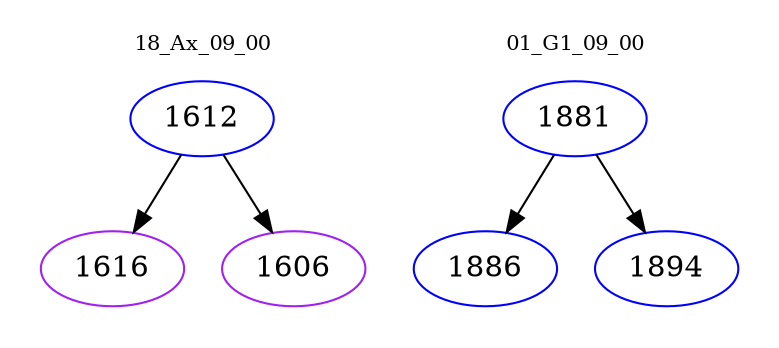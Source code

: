 digraph{
subgraph cluster_0 {
color = white
label = "18_Ax_09_00";
fontsize=10;
T0_1612 [label="1612", color="blue"]
T0_1612 -> T0_1616 [color="black"]
T0_1616 [label="1616", color="purple"]
T0_1612 -> T0_1606 [color="black"]
T0_1606 [label="1606", color="purple"]
}
subgraph cluster_1 {
color = white
label = "01_G1_09_00";
fontsize=10;
T1_1881 [label="1881", color="blue"]
T1_1881 -> T1_1886 [color="black"]
T1_1886 [label="1886", color="blue"]
T1_1881 -> T1_1894 [color="black"]
T1_1894 [label="1894", color="blue"]
}
}
